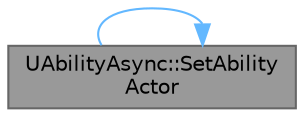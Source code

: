 digraph "UAbilityAsync::SetAbilityActor"
{
 // INTERACTIVE_SVG=YES
 // LATEX_PDF_SIZE
  bgcolor="transparent";
  edge [fontname=Helvetica,fontsize=10,labelfontname=Helvetica,labelfontsize=10];
  node [fontname=Helvetica,fontsize=10,shape=box,height=0.2,width=0.4];
  rankdir="LR";
  Node1 [id="Node000001",label="UAbilityAsync::SetAbility\lActor",height=0.2,width=0.4,color="gray40", fillcolor="grey60", style="filled", fontcolor="black",tooltip="Sets the bound component by searching actor for one."];
  Node1 -> Node1 [id="edge1_Node000001_Node000001",color="steelblue1",style="solid",tooltip=" "];
}
